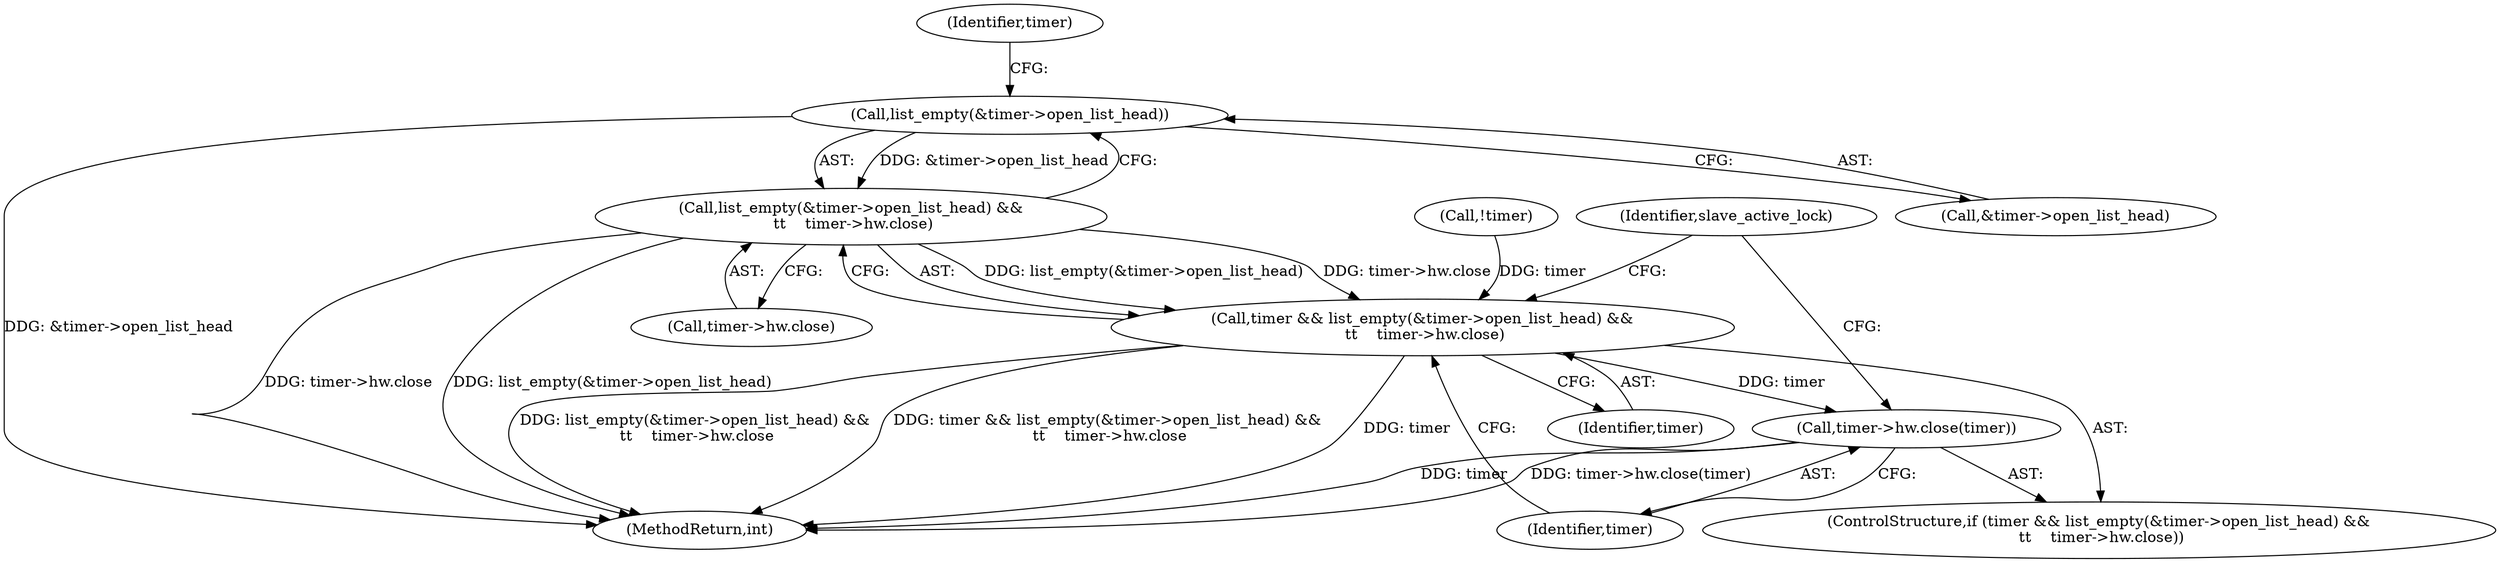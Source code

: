 digraph "0_linux_b5a663aa426f4884c71cd8580adae73f33570f0d_1@pointer" {
"1000214" [label="(Call,list_empty(&timer->open_list_head))"];
"1000213" [label="(Call,list_empty(&timer->open_list_head) &&\n \t\t    timer->hw.close)"];
"1000211" [label="(Call,timer && list_empty(&timer->open_list_head) &&\n \t\t    timer->hw.close)"];
"1000224" [label="(Call,timer->hw.close(timer))"];
"1000224" [label="(Call,timer->hw.close(timer))"];
"1000225" [label="(Identifier,timer)"];
"1000214" [label="(Call,list_empty(&timer->open_list_head))"];
"1000212" [label="(Identifier,timer)"];
"1000278" [label="(MethodReturn,int)"];
"1000221" [label="(Identifier,timer)"];
"1000211" [label="(Call,timer && list_empty(&timer->open_list_head) &&\n \t\t    timer->hw.close)"];
"1000170" [label="(Call,!timer)"];
"1000210" [label="(ControlStructure,if (timer && list_empty(&timer->open_list_head) &&\n \t\t    timer->hw.close))"];
"1000219" [label="(Call,timer->hw.close)"];
"1000215" [label="(Call,&timer->open_list_head)"];
"1000229" [label="(Identifier,slave_active_lock)"];
"1000213" [label="(Call,list_empty(&timer->open_list_head) &&\n \t\t    timer->hw.close)"];
"1000214" -> "1000213"  [label="AST: "];
"1000214" -> "1000215"  [label="CFG: "];
"1000215" -> "1000214"  [label="AST: "];
"1000221" -> "1000214"  [label="CFG: "];
"1000213" -> "1000214"  [label="CFG: "];
"1000214" -> "1000278"  [label="DDG: &timer->open_list_head"];
"1000214" -> "1000213"  [label="DDG: &timer->open_list_head"];
"1000213" -> "1000211"  [label="AST: "];
"1000213" -> "1000219"  [label="CFG: "];
"1000219" -> "1000213"  [label="AST: "];
"1000211" -> "1000213"  [label="CFG: "];
"1000213" -> "1000278"  [label="DDG: timer->hw.close"];
"1000213" -> "1000278"  [label="DDG: list_empty(&timer->open_list_head)"];
"1000213" -> "1000211"  [label="DDG: list_empty(&timer->open_list_head)"];
"1000213" -> "1000211"  [label="DDG: timer->hw.close"];
"1000211" -> "1000210"  [label="AST: "];
"1000211" -> "1000212"  [label="CFG: "];
"1000212" -> "1000211"  [label="AST: "];
"1000225" -> "1000211"  [label="CFG: "];
"1000229" -> "1000211"  [label="CFG: "];
"1000211" -> "1000278"  [label="DDG: timer"];
"1000211" -> "1000278"  [label="DDG: list_empty(&timer->open_list_head) &&\n \t\t    timer->hw.close"];
"1000211" -> "1000278"  [label="DDG: timer && list_empty(&timer->open_list_head) &&\n \t\t    timer->hw.close"];
"1000170" -> "1000211"  [label="DDG: timer"];
"1000211" -> "1000224"  [label="DDG: timer"];
"1000224" -> "1000210"  [label="AST: "];
"1000224" -> "1000225"  [label="CFG: "];
"1000225" -> "1000224"  [label="AST: "];
"1000229" -> "1000224"  [label="CFG: "];
"1000224" -> "1000278"  [label="DDG: timer"];
"1000224" -> "1000278"  [label="DDG: timer->hw.close(timer)"];
}
